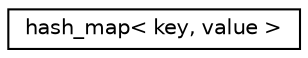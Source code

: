 digraph "Graphical Class Hierarchy"
{
  edge [fontname="Helvetica",fontsize="10",labelfontname="Helvetica",labelfontsize="10"];
  node [fontname="Helvetica",fontsize="10",shape=record];
  rankdir="LR";
  Node1 [label="hash_map\< key, value \>",height=0.2,width=0.4,color="black", fillcolor="white", style="filled",URL="$classhash__map.html",tooltip="The hash_map class : Same methods as the AVL tree this allows for easy implementation in the index fi..."];
}
